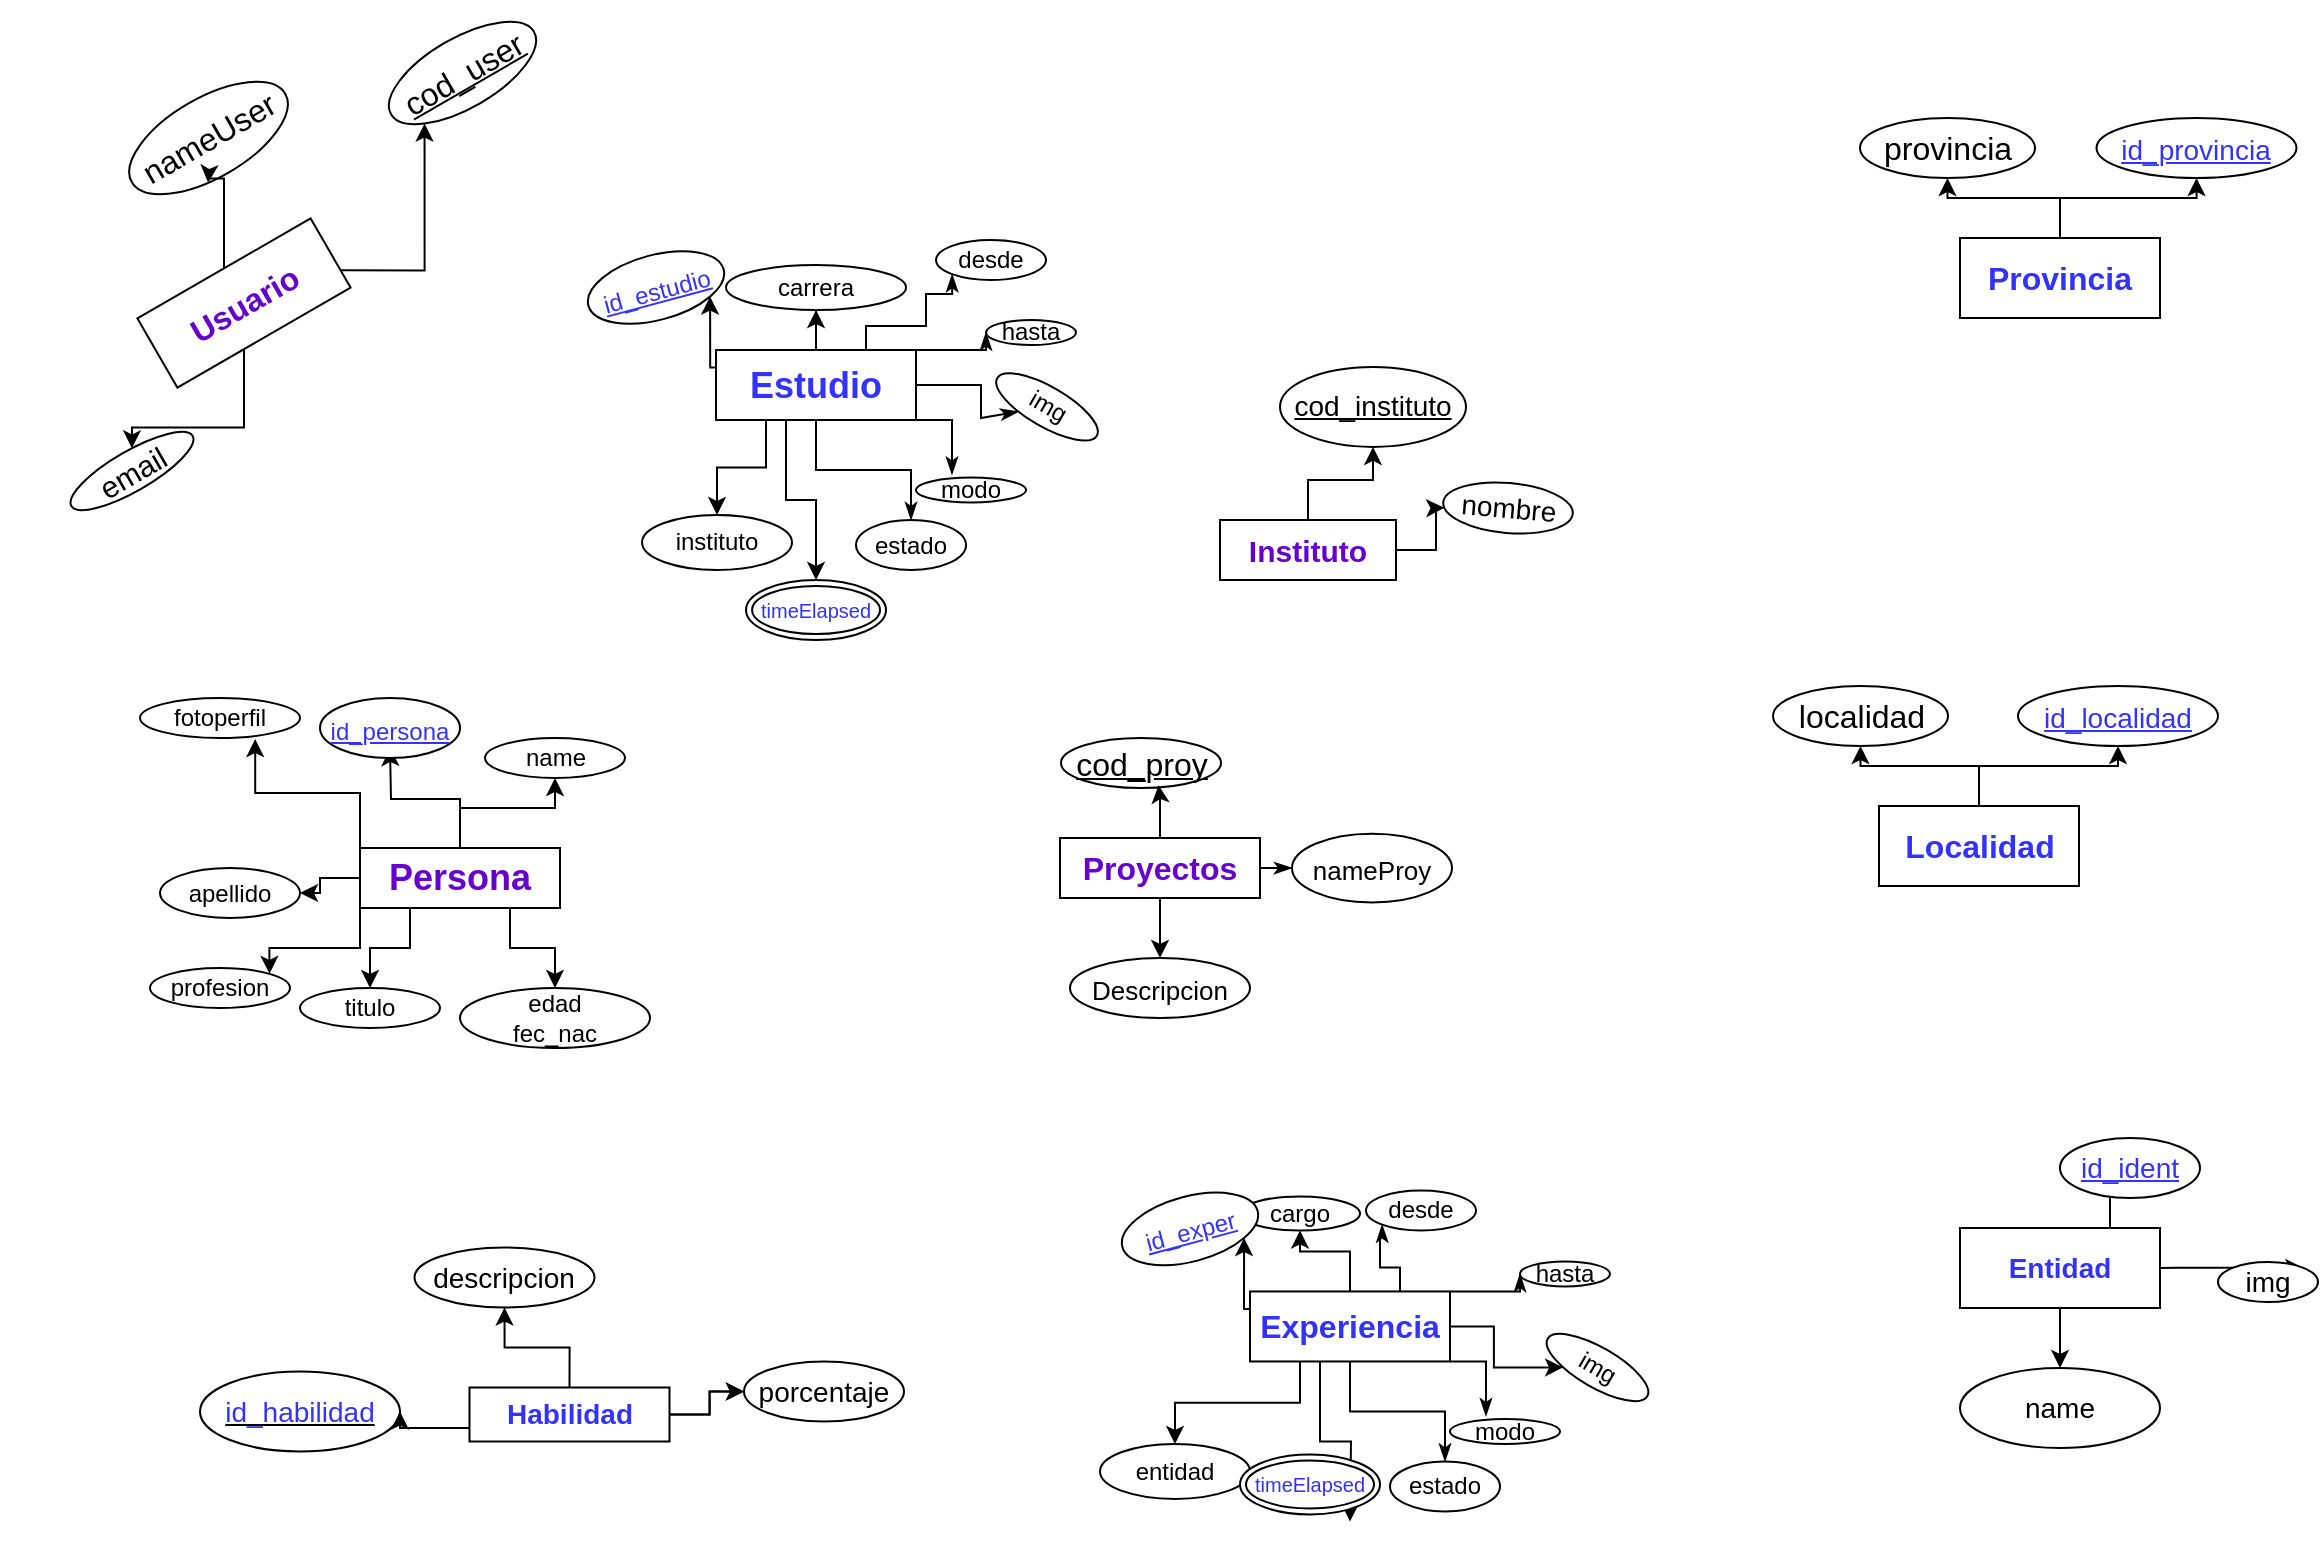 <mxfile version="17.1.3" type="github">
  <diagram id="R2lEEEUBdFMjLlhIrx00" name="Page-1">
    <mxGraphModel dx="983" dy="809" grid="1" gridSize="10" guides="1" tooltips="1" connect="1" arrows="1" fold="1" page="1" pageScale="1" pageWidth="1169" pageHeight="827" math="0" shadow="0" extFonts="Permanent Marker^https://fonts.googleapis.com/css?family=Permanent+Marker">
      <root>
        <mxCell id="0" />
        <mxCell id="1" parent="0" />
        <mxCell id="NU28CYF58h-7oINTEebt-101" style="edgeStyle=orthogonalEdgeStyle;rounded=0;orthogonalLoop=1;jettySize=auto;html=1;exitX=0.75;exitY=0;exitDx=0;exitDy=0;fontSize=14;fontColor=#000000;startArrow=none;startFill=0;endArrow=classic;endFill=1;" edge="1" parent="1" source="NU28CYF58h-7oINTEebt-91" target="NU28CYF58h-7oINTEebt-92">
          <mxGeometry relative="1" as="geometry" />
        </mxCell>
        <mxCell id="NU28CYF58h-7oINTEebt-102" style="edgeStyle=orthogonalEdgeStyle;rounded=0;orthogonalLoop=1;jettySize=auto;html=1;exitX=0.5;exitY=1;exitDx=0;exitDy=0;fontSize=14;fontColor=#000000;startArrow=none;startFill=0;endArrow=classic;endFill=1;" edge="1" parent="1" source="NU28CYF58h-7oINTEebt-91" target="NU28CYF58h-7oINTEebt-93">
          <mxGeometry relative="1" as="geometry" />
        </mxCell>
        <mxCell id="NU28CYF58h-7oINTEebt-91" value="&lt;b&gt;Entidad&lt;/b&gt;" style="whiteSpace=wrap;html=1;align=center;fontSize=14;fontColor=#3333FF;" vertex="1" parent="1">
          <mxGeometry x="990" y="635" width="100" height="40" as="geometry" />
        </mxCell>
        <mxCell id="NU28CYF58h-7oINTEebt-92" value="id_ident" style="ellipse;whiteSpace=wrap;html=1;align=center;fontStyle=4;fontSize=14;fontColor=#3333FF;" vertex="1" parent="1">
          <mxGeometry x="1040" y="590" width="70" height="30" as="geometry" />
        </mxCell>
        <mxCell id="NU28CYF58h-7oINTEebt-93" value="&lt;font color=&quot;#000000&quot;&gt;name&lt;/font&gt;" style="ellipse;whiteSpace=wrap;html=1;align=center;fontSize=14;fontColor=#3333FF;" vertex="1" parent="1">
          <mxGeometry x="990" y="705" width="100" height="40" as="geometry" />
        </mxCell>
        <mxCell id="NU28CYF58h-7oINTEebt-97" style="edgeStyle=orthogonalEdgeStyle;rounded=0;orthogonalLoop=1;jettySize=auto;html=1;exitX=1;exitY=0;exitDx=0;exitDy=0;entryX=1;entryY=0.5;entryDx=0;entryDy=0;fontSize=14;fontColor=#000000;startArrow=classic;startFill=1;endArrow=none;endFill=0;" edge="1" parent="1" source="NU28CYF58h-7oINTEebt-95" target="NU28CYF58h-7oINTEebt-91">
          <mxGeometry relative="1" as="geometry" />
        </mxCell>
        <mxCell id="NU28CYF58h-7oINTEebt-95" value="img" style="ellipse;whiteSpace=wrap;html=1;align=center;fontSize=14;fontColor=#000000;" vertex="1" parent="1">
          <mxGeometry x="1119" y="652" width="50" height="20" as="geometry" />
        </mxCell>
        <mxCell id="NU28CYF58h-7oINTEebt-133" value="" style="group" vertex="1" connectable="0" parent="1">
          <mxGeometry x="80" y="370" width="255" height="175" as="geometry" />
        </mxCell>
        <mxCell id="NU28CYF58h-7oINTEebt-3" value="" style="edgeStyle=orthogonalEdgeStyle;rounded=0;orthogonalLoop=1;jettySize=auto;html=1;fontColor=#6600CC;" edge="1" parent="NU28CYF58h-7oINTEebt-133" source="NU28CYF58h-7oINTEebt-1">
          <mxGeometry relative="1" as="geometry">
            <mxPoint x="125" y="25" as="targetPoint" />
          </mxGeometry>
        </mxCell>
        <mxCell id="NU28CYF58h-7oINTEebt-1" value="&lt;h2&gt;&lt;font color=&quot;#6600cc&quot;&gt;Persona&lt;/font&gt;&lt;/h2&gt;" style="whiteSpace=wrap;html=1;align=center;" vertex="1" parent="NU28CYF58h-7oINTEebt-133">
          <mxGeometry x="110" y="75" width="100" height="30" as="geometry" />
        </mxCell>
        <mxCell id="NU28CYF58h-7oINTEebt-4" value="name" style="ellipse;whiteSpace=wrap;html=1;" vertex="1" parent="NU28CYF58h-7oINTEebt-133">
          <mxGeometry x="172.5" y="20" width="70" height="20" as="geometry" />
        </mxCell>
        <mxCell id="NU28CYF58h-7oINTEebt-5" value="" style="edgeStyle=orthogonalEdgeStyle;rounded=0;orthogonalLoop=1;jettySize=auto;html=1;fontColor=#6600CC;" edge="1" parent="NU28CYF58h-7oINTEebt-133" source="NU28CYF58h-7oINTEebt-1" target="NU28CYF58h-7oINTEebt-4">
          <mxGeometry relative="1" as="geometry" />
        </mxCell>
        <mxCell id="NU28CYF58h-7oINTEebt-6" value="apellido" style="ellipse;whiteSpace=wrap;html=1;" vertex="1" parent="NU28CYF58h-7oINTEebt-133">
          <mxGeometry x="10" y="85" width="70" height="25" as="geometry" />
        </mxCell>
        <mxCell id="NU28CYF58h-7oINTEebt-7" value="" style="edgeStyle=orthogonalEdgeStyle;rounded=0;orthogonalLoop=1;jettySize=auto;html=1;fontColor=#6600CC;" edge="1" parent="NU28CYF58h-7oINTEebt-133" source="NU28CYF58h-7oINTEebt-1" target="NU28CYF58h-7oINTEebt-6">
          <mxGeometry relative="1" as="geometry" />
        </mxCell>
        <mxCell id="NU28CYF58h-7oINTEebt-8" value="&lt;font color=&quot;#000000&quot;&gt;titulo&lt;/font&gt;" style="ellipse;whiteSpace=wrap;html=1;align=center;fontColor=#6600CC;" vertex="1" parent="NU28CYF58h-7oINTEebt-133">
          <mxGeometry x="80" y="145" width="70" height="20" as="geometry" />
        </mxCell>
        <mxCell id="NU28CYF58h-7oINTEebt-11" style="edgeStyle=orthogonalEdgeStyle;rounded=0;orthogonalLoop=1;jettySize=auto;html=1;exitX=0.25;exitY=1;exitDx=0;exitDy=0;fontColor=#6600CC;" edge="1" parent="NU28CYF58h-7oINTEebt-133" source="NU28CYF58h-7oINTEebt-1" target="NU28CYF58h-7oINTEebt-8">
          <mxGeometry relative="1" as="geometry" />
        </mxCell>
        <mxCell id="NU28CYF58h-7oINTEebt-14" value="edad&lt;br&gt;fec_nac" style="ellipse;whiteSpace=wrap;html=1;align=center;fontColor=#000000;" vertex="1" parent="NU28CYF58h-7oINTEebt-133">
          <mxGeometry x="160" y="145" width="95" height="30" as="geometry" />
        </mxCell>
        <mxCell id="NU28CYF58h-7oINTEebt-13" style="edgeStyle=orthogonalEdgeStyle;rounded=0;orthogonalLoop=1;jettySize=auto;html=1;exitX=0.75;exitY=1;exitDx=0;exitDy=0;fontColor=#000000;" edge="1" parent="NU28CYF58h-7oINTEebt-133" source="NU28CYF58h-7oINTEebt-1" target="NU28CYF58h-7oINTEebt-14">
          <mxGeometry relative="1" as="geometry">
            <mxPoint x="185" y="135" as="targetPoint" />
          </mxGeometry>
        </mxCell>
        <mxCell id="NU28CYF58h-7oINTEebt-20" value="fotoperfil" style="ellipse;whiteSpace=wrap;html=1;" vertex="1" parent="NU28CYF58h-7oINTEebt-133">
          <mxGeometry width="80" height="20" as="geometry" />
        </mxCell>
        <mxCell id="NU28CYF58h-7oINTEebt-21" style="edgeStyle=orthogonalEdgeStyle;rounded=0;orthogonalLoop=1;jettySize=auto;html=1;exitX=0;exitY=0;exitDx=0;exitDy=0;entryX=0.72;entryY=1.028;entryDx=0;entryDy=0;entryPerimeter=0;fontSize=18;fontColor=#3333FF;" edge="1" parent="NU28CYF58h-7oINTEebt-133" source="NU28CYF58h-7oINTEebt-1" target="NU28CYF58h-7oINTEebt-20">
          <mxGeometry relative="1" as="geometry" />
        </mxCell>
        <mxCell id="NU28CYF58h-7oINTEebt-25" value="&lt;font color=&quot;#000000&quot;&gt;profesion&lt;/font&gt;" style="ellipse;whiteSpace=wrap;html=1;align=center;fontColor=#6600CC;" vertex="1" parent="NU28CYF58h-7oINTEebt-133">
          <mxGeometry x="5" y="135" width="70" height="20" as="geometry" />
        </mxCell>
        <mxCell id="NU28CYF58h-7oINTEebt-26" style="edgeStyle=orthogonalEdgeStyle;rounded=0;orthogonalLoop=1;jettySize=auto;html=1;exitX=0;exitY=1;exitDx=0;exitDy=0;entryX=1;entryY=0;entryDx=0;entryDy=0;fontSize=18;fontColor=#3333FF;" edge="1" parent="NU28CYF58h-7oINTEebt-133" source="NU28CYF58h-7oINTEebt-1" target="NU28CYF58h-7oINTEebt-25">
          <mxGeometry relative="1" as="geometry">
            <Array as="points">
              <mxPoint x="110" y="125" />
              <mxPoint x="65" y="125" />
            </Array>
          </mxGeometry>
        </mxCell>
        <mxCell id="NU28CYF58h-7oINTEebt-28" value="&lt;font style=&quot;font-size: 12px&quot;&gt;id_persona&lt;/font&gt;" style="ellipse;whiteSpace=wrap;html=1;align=center;fontStyle=4;fontSize=18;fontColor=#3333FF;" vertex="1" parent="NU28CYF58h-7oINTEebt-133">
          <mxGeometry x="90" width="70" height="30" as="geometry" />
        </mxCell>
        <mxCell id="NU28CYF58h-7oINTEebt-134" value="" style="group" vertex="1" connectable="0" parent="1">
          <mxGeometry x="110" y="644.75" width="334.5" height="102" as="geometry" />
        </mxCell>
        <mxCell id="NU28CYF58h-7oINTEebt-80" value="&lt;font color=&quot;#3333ff&quot;&gt;&lt;b&gt;Habilidad&lt;/b&gt;&lt;/font&gt;" style="whiteSpace=wrap;html=1;align=center;fontSize=14;fontColor=#000000;" vertex="1" parent="NU28CYF58h-7oINTEebt-134">
          <mxGeometry x="134.75" y="70" width="100" height="27" as="geometry" />
        </mxCell>
        <mxCell id="NU28CYF58h-7oINTEebt-81" value="descripcion" style="ellipse;whiteSpace=wrap;html=1;fontSize=14;fontColor=#000000;" vertex="1" parent="NU28CYF58h-7oINTEebt-134">
          <mxGeometry x="107.25" width="90" height="30" as="geometry" />
        </mxCell>
        <mxCell id="NU28CYF58h-7oINTEebt-90" style="edgeStyle=orthogonalEdgeStyle;rounded=0;orthogonalLoop=1;jettySize=auto;html=1;exitX=0.5;exitY=0;exitDx=0;exitDy=0;fontSize=14;fontColor=#000000;startArrow=none;startFill=0;endArrow=classic;endFill=1;" edge="1" parent="NU28CYF58h-7oINTEebt-134" source="NU28CYF58h-7oINTEebt-80" target="NU28CYF58h-7oINTEebt-81">
          <mxGeometry relative="1" as="geometry" />
        </mxCell>
        <mxCell id="NU28CYF58h-7oINTEebt-83" value="&lt;font color=&quot;#3333ff&quot;&gt;id_habilidad&lt;/font&gt;" style="ellipse;whiteSpace=wrap;html=1;align=center;fontStyle=4;fontSize=14;fontColor=#000000;" vertex="1" parent="NU28CYF58h-7oINTEebt-134">
          <mxGeometry y="62" width="100" height="40" as="geometry" />
        </mxCell>
        <mxCell id="NU28CYF58h-7oINTEebt-84" style="edgeStyle=orthogonalEdgeStyle;rounded=0;orthogonalLoop=1;jettySize=auto;html=1;exitX=0;exitY=0.75;exitDx=0;exitDy=0;entryX=1;entryY=0.5;entryDx=0;entryDy=0;fontSize=14;fontColor=#000000;startArrow=none;startFill=0;endArrow=classic;endFill=1;" edge="1" parent="NU28CYF58h-7oINTEebt-134" source="NU28CYF58h-7oINTEebt-80" target="NU28CYF58h-7oINTEebt-83">
          <mxGeometry relative="1" as="geometry" />
        </mxCell>
        <mxCell id="NU28CYF58h-7oINTEebt-85" value="porcentaje" style="ellipse;whiteSpace=wrap;html=1;fontSize=14;fontColor=#000000;" vertex="1" parent="NU28CYF58h-7oINTEebt-134">
          <mxGeometry x="272" y="57" width="80" height="30" as="geometry" />
        </mxCell>
        <mxCell id="NU28CYF58h-7oINTEebt-86" value="" style="edgeStyle=orthogonalEdgeStyle;rounded=0;orthogonalLoop=1;jettySize=auto;html=1;fontSize=14;fontColor=#000000;startArrow=none;startFill=0;endArrow=classic;endFill=1;" edge="1" parent="NU28CYF58h-7oINTEebt-134" source="NU28CYF58h-7oINTEebt-80" target="NU28CYF58h-7oINTEebt-85">
          <mxGeometry relative="1" as="geometry" />
        </mxCell>
        <mxCell id="NU28CYF58h-7oINTEebt-87" value="" style="edgeStyle=orthogonalEdgeStyle;rounded=0;orthogonalLoop=1;jettySize=auto;html=1;fontSize=14;fontColor=#000000;startArrow=none;startFill=0;endArrow=classic;endFill=1;" edge="1" parent="NU28CYF58h-7oINTEebt-134" source="NU28CYF58h-7oINTEebt-80" target="NU28CYF58h-7oINTEebt-85">
          <mxGeometry relative="1" as="geometry" />
        </mxCell>
        <mxCell id="NU28CYF58h-7oINTEebt-136" value="" style="group" vertex="1" connectable="0" parent="1">
          <mxGeometry x="299.997" y="139.995" width="443.003" height="201.005" as="geometry" />
        </mxCell>
        <mxCell id="NU28CYF58h-7oINTEebt-16" value="&lt;font color=&quot;#3333ff&quot; style=&quot;font-size: 18px&quot;&gt;&lt;b&gt;Estudio&lt;/b&gt;&lt;/font&gt;" style="whiteSpace=wrap;html=1;align=center;fontColor=#000000;" vertex="1" parent="NU28CYF58h-7oINTEebt-136">
          <mxGeometry x="68.013" y="56.005" width="100" height="35" as="geometry" />
        </mxCell>
        <mxCell id="NU28CYF58h-7oINTEebt-17" value="carrera" style="ellipse;whiteSpace=wrap;html=1;fontColor=#000000;" vertex="1" parent="NU28CYF58h-7oINTEebt-136">
          <mxGeometry x="73.013" y="13.505" width="90" height="22.5" as="geometry" />
        </mxCell>
        <mxCell id="NU28CYF58h-7oINTEebt-18" value="" style="edgeStyle=orthogonalEdgeStyle;rounded=0;orthogonalLoop=1;jettySize=auto;html=1;fontSize=18;fontColor=#3333FF;" edge="1" parent="NU28CYF58h-7oINTEebt-136" source="NU28CYF58h-7oINTEebt-16" target="NU28CYF58h-7oINTEebt-17">
          <mxGeometry relative="1" as="geometry" />
        </mxCell>
        <mxCell id="NU28CYF58h-7oINTEebt-27" value="instituto" style="ellipse;whiteSpace=wrap;html=1;fontColor=#000000;" vertex="1" parent="NU28CYF58h-7oINTEebt-136">
          <mxGeometry x="31.013" y="138.505" width="75" height="27.5" as="geometry" />
        </mxCell>
        <mxCell id="NU28CYF58h-7oINTEebt-31" style="edgeStyle=orthogonalEdgeStyle;rounded=0;orthogonalLoop=1;jettySize=auto;html=1;exitX=0.25;exitY=1;exitDx=0;exitDy=0;fontSize=12;fontColor=#3333FF;" edge="1" parent="NU28CYF58h-7oINTEebt-136" source="NU28CYF58h-7oINTEebt-16" target="NU28CYF58h-7oINTEebt-27">
          <mxGeometry relative="1" as="geometry" />
        </mxCell>
        <mxCell id="NU28CYF58h-7oINTEebt-29" value="&lt;font style=&quot;font-size: 12px&quot;&gt;id_estudio&lt;/font&gt;" style="ellipse;whiteSpace=wrap;html=1;align=center;fontStyle=4;fontSize=18;fontColor=#3333FF;rotation=-15;" vertex="1" parent="NU28CYF58h-7oINTEebt-136">
          <mxGeometry x="3.013" y="8.505" width="70" height="32.5" as="geometry" />
        </mxCell>
        <mxCell id="NU28CYF58h-7oINTEebt-30" style="edgeStyle=orthogonalEdgeStyle;rounded=0;orthogonalLoop=1;jettySize=auto;html=1;exitX=0;exitY=0.25;exitDx=0;exitDy=0;entryX=1;entryY=1;entryDx=0;entryDy=0;fontSize=12;fontColor=#3333FF;" edge="1" parent="NU28CYF58h-7oINTEebt-136" source="NU28CYF58h-7oINTEebt-16" target="NU28CYF58h-7oINTEebt-29">
          <mxGeometry relative="1" as="geometry" />
        </mxCell>
        <mxCell id="NU28CYF58h-7oINTEebt-34" value="img" style="ellipse;whiteSpace=wrap;html=1;fontColor=#000000;rotation=30;" vertex="1" parent="NU28CYF58h-7oINTEebt-136">
          <mxGeometry x="204.763" y="74.465" width="57.5" height="20" as="geometry" />
        </mxCell>
        <mxCell id="NU28CYF58h-7oINTEebt-35" value="" style="edgeStyle=orthogonalEdgeStyle;rounded=0;orthogonalLoop=1;jettySize=auto;html=1;exitX=1;exitY=0.5;exitDx=0;exitDy=0;fontSize=12;fontColor=#3333FF;endArrow=classicThin;startArrow=none;startFill=0;endFill=1;" edge="1" parent="NU28CYF58h-7oINTEebt-136" source="NU28CYF58h-7oINTEebt-16" target="NU28CYF58h-7oINTEebt-34">
          <mxGeometry relative="1" as="geometry">
            <mxPoint x="48.013" y="103.505" as="targetPoint" />
            <mxPoint x="68.013" y="89.755" as="sourcePoint" />
            <Array as="points">
              <mxPoint x="200.513" y="74.005" />
              <mxPoint x="200.513" y="90.005" />
            </Array>
          </mxGeometry>
        </mxCell>
        <mxCell id="NU28CYF58h-7oINTEebt-37" value="estado" style="ellipse;whiteSpace=wrap;html=1;fontColor=#000000;" vertex="1" parent="NU28CYF58h-7oINTEebt-136">
          <mxGeometry x="138.013" y="141.005" width="55" height="25" as="geometry" />
        </mxCell>
        <mxCell id="NU28CYF58h-7oINTEebt-38" value="" style="edgeStyle=orthogonalEdgeStyle;rounded=0;orthogonalLoop=1;jettySize=auto;html=1;fontSize=12;fontColor=#3333FF;startArrow=none;startFill=0;endArrow=classicThin;endFill=1;" edge="1" parent="NU28CYF58h-7oINTEebt-136" source="NU28CYF58h-7oINTEebt-16" target="NU28CYF58h-7oINTEebt-37">
          <mxGeometry relative="1" as="geometry" />
        </mxCell>
        <mxCell id="NU28CYF58h-7oINTEebt-40" value="desde" style="ellipse;whiteSpace=wrap;html=1;fontColor=#000000;" vertex="1" parent="NU28CYF58h-7oINTEebt-136">
          <mxGeometry x="178.013" y="1.005" width="55" height="20" as="geometry" />
        </mxCell>
        <mxCell id="NU28CYF58h-7oINTEebt-39" style="edgeStyle=orthogonalEdgeStyle;rounded=0;orthogonalLoop=1;jettySize=auto;html=1;exitX=0.75;exitY=0;exitDx=0;exitDy=0;fontSize=12;fontColor=#3333FF;startArrow=none;startFill=0;endArrow=classicThin;endFill=1;entryX=0;entryY=1;entryDx=0;entryDy=0;" edge="1" parent="NU28CYF58h-7oINTEebt-136" source="NU28CYF58h-7oINTEebt-16" target="NU28CYF58h-7oINTEebt-40">
          <mxGeometry relative="1" as="geometry">
            <mxPoint x="173.013" y="31.005" as="targetPoint" />
            <Array as="points">
              <mxPoint x="143.013" y="44.005" />
              <mxPoint x="173.013" y="44.005" />
              <mxPoint x="173.013" y="28.005" />
            </Array>
          </mxGeometry>
        </mxCell>
        <mxCell id="NU28CYF58h-7oINTEebt-41" value="hasta" style="ellipse;whiteSpace=wrap;html=1;fontColor=#000000;" vertex="1" parent="NU28CYF58h-7oINTEebt-136">
          <mxGeometry x="203.013" y="41.005" width="45" height="12.5" as="geometry" />
        </mxCell>
        <mxCell id="NU28CYF58h-7oINTEebt-42" style="edgeStyle=orthogonalEdgeStyle;rounded=0;orthogonalLoop=1;jettySize=auto;html=1;exitX=1;exitY=0;exitDx=0;exitDy=0;entryX=0;entryY=0.5;entryDx=0;entryDy=0;fontSize=12;fontColor=#3333FF;startArrow=none;startFill=0;endArrow=classicThin;endFill=1;" edge="1" parent="NU28CYF58h-7oINTEebt-136" source="NU28CYF58h-7oINTEebt-16" target="NU28CYF58h-7oINTEebt-41">
          <mxGeometry relative="1" as="geometry" />
        </mxCell>
        <mxCell id="NU28CYF58h-7oINTEebt-43" value="modo" style="ellipse;whiteSpace=wrap;html=1;fontColor=#000000;" vertex="1" parent="NU28CYF58h-7oINTEebt-136">
          <mxGeometry x="168.013" y="119.755" width="55" height="12.5" as="geometry" />
        </mxCell>
        <mxCell id="NU28CYF58h-7oINTEebt-49" style="edgeStyle=orthogonalEdgeStyle;rounded=0;orthogonalLoop=1;jettySize=auto;html=1;exitX=0.5;exitY=0;exitDx=0;exitDy=0;entryX=0.35;entryY=1;entryDx=0;entryDy=0;entryPerimeter=0;fontSize=10;fontColor=#3333FF;startArrow=classic;startFill=1;endArrow=none;endFill=0;" edge="1" parent="NU28CYF58h-7oINTEebt-136" source="NU28CYF58h-7oINTEebt-47" target="NU28CYF58h-7oINTEebt-16">
          <mxGeometry relative="1" as="geometry" />
        </mxCell>
        <mxCell id="NU28CYF58h-7oINTEebt-47" value="&lt;font style=&quot;font-size: 10px&quot;&gt;timeElapsed&lt;/font&gt;" style="ellipse;shape=doubleEllipse;margin=3;whiteSpace=wrap;html=1;align=center;fontSize=12;fontColor=#3333FF;" vertex="1" parent="NU28CYF58h-7oINTEebt-136">
          <mxGeometry x="83.013" y="171.005" width="70" height="30" as="geometry" />
        </mxCell>
        <mxCell id="NU28CYF58h-7oINTEebt-46" style="edgeStyle=orthogonalEdgeStyle;rounded=0;orthogonalLoop=1;jettySize=auto;html=1;exitX=1;exitY=1;exitDx=0;exitDy=0;entryX=0.327;entryY=-0.115;entryDx=0;entryDy=0;entryPerimeter=0;fontSize=12;fontColor=#3333FF;startArrow=none;startFill=0;endArrow=classicThin;endFill=1;" edge="1" parent="NU28CYF58h-7oINTEebt-136" source="NU28CYF58h-7oINTEebt-16" target="NU28CYF58h-7oINTEebt-43">
          <mxGeometry relative="1" as="geometry" />
        </mxCell>
        <mxCell id="NU28CYF58h-7oINTEebt-104" value="&lt;font color=&quot;#6600cc&quot; size=&quot;1&quot;&gt;&lt;b style=&quot;font-size: 15px&quot;&gt;Instituto&lt;/b&gt;&lt;/font&gt;" style="whiteSpace=wrap;html=1;align=center;fontSize=14;fontColor=#000000;" vertex="1" parent="NU28CYF58h-7oINTEebt-136">
          <mxGeometry x="320.003" y="141.005" width="88" height="30" as="geometry" />
        </mxCell>
        <mxCell id="NU28CYF58h-7oINTEebt-107" value="cod_instituto" style="ellipse;whiteSpace=wrap;html=1;align=center;fontStyle=4;fontSize=14;fontColor=#000000;" vertex="1" parent="NU28CYF58h-7oINTEebt-136">
          <mxGeometry x="350.003" y="64.465" width="93" height="40" as="geometry" />
        </mxCell>
        <mxCell id="NU28CYF58h-7oINTEebt-109" style="edgeStyle=orthogonalEdgeStyle;rounded=0;orthogonalLoop=1;jettySize=auto;html=1;exitX=0.5;exitY=0;exitDx=0;exitDy=0;fontSize=14;fontColor=#000000;startArrow=none;startFill=0;endArrow=classic;endFill=1;" edge="1" parent="NU28CYF58h-7oINTEebt-136" source="NU28CYF58h-7oINTEebt-104" target="NU28CYF58h-7oINTEebt-107">
          <mxGeometry relative="1" as="geometry" />
        </mxCell>
        <mxCell id="NU28CYF58h-7oINTEebt-137" value="" style="group;rotation=-30;" vertex="1" connectable="0" parent="1">
          <mxGeometry x="20" y="132.5" width="291.25" height="115" as="geometry" />
        </mxCell>
        <mxCell id="NU28CYF58h-7oINTEebt-110" value="&lt;b&gt;&lt;font style=&quot;font-size: 16px&quot;&gt;Usuario&lt;/font&gt;&lt;/b&gt;" style="whiteSpace=wrap;html=1;align=center;fontSize=15;fontColor=#6600CC;rotation=-30;" vertex="1" parent="NU28CYF58h-7oINTEebt-137">
          <mxGeometry x="62" y="20" width="100" height="40" as="geometry" />
        </mxCell>
        <mxCell id="NU28CYF58h-7oINTEebt-117" value="&lt;font color=&quot;#000000&quot;&gt;email&lt;/font&gt;" style="ellipse;whiteSpace=wrap;html=1;fontSize=15;fontColor=#6600CC;rotation=-30;" vertex="1" parent="NU28CYF58h-7oINTEebt-137">
          <mxGeometry x="21" y="114" width="70" height="20" as="geometry" />
        </mxCell>
        <mxCell id="NU28CYF58h-7oINTEebt-118" value="" style="edgeStyle=orthogonalEdgeStyle;rounded=0;orthogonalLoop=1;jettySize=auto;html=1;fontSize=16;fontColor=#000000;startArrow=none;startFill=0;endArrow=classic;endFill=1;" edge="1" parent="NU28CYF58h-7oINTEebt-137" source="NU28CYF58h-7oINTEebt-110" target="NU28CYF58h-7oINTEebt-117">
          <mxGeometry relative="1" as="geometry" />
        </mxCell>
        <mxCell id="NU28CYF58h-7oINTEebt-113" value="cod_user" style="ellipse;whiteSpace=wrap;html=1;align=center;fontStyle=4;fontSize=16;fontColor=#000000;rotation=-30;" vertex="1" parent="1">
          <mxGeometry x="200" y="40" width="82.5" height="35" as="geometry" />
        </mxCell>
        <mxCell id="NU28CYF58h-7oINTEebt-115" style="edgeStyle=orthogonalEdgeStyle;rounded=0;orthogonalLoop=1;jettySize=auto;html=1;exitX=1;exitY=0.75;exitDx=0;exitDy=0;entryX=0;entryY=1;entryDx=0;entryDy=0;fontSize=16;fontColor=#000000;startArrow=none;startFill=0;endArrow=classic;endFill=1;" edge="1" parent="1" source="NU28CYF58h-7oINTEebt-110" target="NU28CYF58h-7oINTEebt-113">
          <mxGeometry relative="1" as="geometry" />
        </mxCell>
        <mxCell id="NU28CYF58h-7oINTEebt-112" value="&lt;font color=&quot;#000000&quot;&gt;nameUser&lt;/font&gt;" style="ellipse;whiteSpace=wrap;html=1;align=center;fontSize=16;fontColor=#6600CC;rotation=-30;" vertex="1" parent="1">
          <mxGeometry x="70.0" y="70" width="88.54" height="40" as="geometry" />
        </mxCell>
        <mxCell id="NU28CYF58h-7oINTEebt-111" style="edgeStyle=orthogonalEdgeStyle;rounded=0;orthogonalLoop=1;jettySize=auto;html=1;exitX=0.5;exitY=0;exitDx=0;exitDy=0;fontSize=16;fontColor=#6600CC;startArrow=none;startFill=0;endArrow=classic;endFill=1;" edge="1" parent="1" source="NU28CYF58h-7oINTEebt-110" target="NU28CYF58h-7oINTEebt-112">
          <mxGeometry relative="1" as="geometry">
            <mxPoint x="209" y="185.5" as="targetPoint" />
          </mxGeometry>
        </mxCell>
        <mxCell id="NU28CYF58h-7oINTEebt-138" value="" style="group" vertex="1" connectable="0" parent="1">
          <mxGeometry x="660" y="606.965" width="255" height="178.535" as="geometry" />
        </mxCell>
        <mxCell id="NU28CYF58h-7oINTEebt-62" value="img" style="ellipse;whiteSpace=wrap;html=1;fontColor=#000000;rotation=30;" vertex="1" parent="NU28CYF58h-7oINTEebt-138">
          <mxGeometry x="120" y="87.785" width="57.5" height="20" as="geometry" />
        </mxCell>
        <mxCell id="NU28CYF58h-7oINTEebt-139" value="" style="group" vertex="1" connectable="0" parent="1">
          <mxGeometry x="560" y="610.725" width="255" height="171.005" as="geometry" />
        </mxCell>
        <mxCell id="NU28CYF58h-7oINTEebt-58" value="&lt;font color=&quot;#3333ff&quot; size=&quot;1&quot;&gt;&lt;b style=&quot;font-size: 16px&quot;&gt;Experiencia&lt;/b&gt;&lt;/font&gt;" style="whiteSpace=wrap;html=1;align=center;fontColor=#000000;" vertex="1" parent="NU28CYF58h-7oINTEebt-139">
          <mxGeometry x="75" y="56.005" width="100" height="35" as="geometry" />
        </mxCell>
        <mxCell id="NU28CYF58h-7oINTEebt-59" value="cargo" style="ellipse;whiteSpace=wrap;html=1;fontColor=#000000;" vertex="1" parent="NU28CYF58h-7oINTEebt-139">
          <mxGeometry x="70" y="8.505" width="60" height="17" as="geometry" />
        </mxCell>
        <mxCell id="NU28CYF58h-7oINTEebt-51" value="" style="edgeStyle=orthogonalEdgeStyle;rounded=0;orthogonalLoop=1;jettySize=auto;html=1;fontSize=18;fontColor=#3333FF;" edge="1" parent="NU28CYF58h-7oINTEebt-139" source="NU28CYF58h-7oINTEebt-58" target="NU28CYF58h-7oINTEebt-59">
          <mxGeometry relative="1" as="geometry" />
        </mxCell>
        <mxCell id="NU28CYF58h-7oINTEebt-60" value="entidad" style="ellipse;whiteSpace=wrap;html=1;fontColor=#000000;" vertex="1" parent="NU28CYF58h-7oINTEebt-139">
          <mxGeometry y="132.255" width="75" height="27.5" as="geometry" />
        </mxCell>
        <mxCell id="NU28CYF58h-7oINTEebt-53" style="edgeStyle=orthogonalEdgeStyle;rounded=0;orthogonalLoop=1;jettySize=auto;html=1;exitX=0.25;exitY=1;exitDx=0;exitDy=0;fontSize=12;fontColor=#3333FF;" edge="1" parent="NU28CYF58h-7oINTEebt-139" source="NU28CYF58h-7oINTEebt-58" target="NU28CYF58h-7oINTEebt-60">
          <mxGeometry relative="1" as="geometry" />
        </mxCell>
        <mxCell id="NU28CYF58h-7oINTEebt-61" value="&lt;font style=&quot;font-size: 12px&quot;&gt;id_exper&lt;/font&gt;" style="ellipse;whiteSpace=wrap;html=1;align=center;fontStyle=4;fontSize=18;fontColor=#3333FF;rotation=-15;" vertex="1" parent="NU28CYF58h-7oINTEebt-139">
          <mxGeometry x="10" y="8.505" width="70" height="32.5" as="geometry" />
        </mxCell>
        <mxCell id="NU28CYF58h-7oINTEebt-52" style="edgeStyle=orthogonalEdgeStyle;rounded=0;orthogonalLoop=1;jettySize=auto;html=1;exitX=0;exitY=0.25;exitDx=0;exitDy=0;entryX=1;entryY=1;entryDx=0;entryDy=0;fontSize=12;fontColor=#3333FF;" edge="1" parent="NU28CYF58h-7oINTEebt-139" source="NU28CYF58h-7oINTEebt-58" target="NU28CYF58h-7oINTEebt-61">
          <mxGeometry relative="1" as="geometry" />
        </mxCell>
        <mxCell id="NU28CYF58h-7oINTEebt-64" value="estado" style="ellipse;whiteSpace=wrap;html=1;fontColor=#000000;" vertex="1" parent="NU28CYF58h-7oINTEebt-139">
          <mxGeometry x="145" y="141.005" width="55" height="25" as="geometry" />
        </mxCell>
        <mxCell id="NU28CYF58h-7oINTEebt-54" value="" style="edgeStyle=orthogonalEdgeStyle;rounded=0;orthogonalLoop=1;jettySize=auto;html=1;fontSize=12;fontColor=#3333FF;startArrow=none;startFill=0;endArrow=classicThin;endFill=1;" edge="1" parent="NU28CYF58h-7oINTEebt-139" source="NU28CYF58h-7oINTEebt-58" target="NU28CYF58h-7oINTEebt-64">
          <mxGeometry relative="1" as="geometry" />
        </mxCell>
        <mxCell id="NU28CYF58h-7oINTEebt-65" value="desde" style="ellipse;whiteSpace=wrap;html=1;fontColor=#000000;" vertex="1" parent="NU28CYF58h-7oINTEebt-139">
          <mxGeometry x="133" y="5.505" width="55" height="20" as="geometry" />
        </mxCell>
        <mxCell id="NU28CYF58h-7oINTEebt-55" style="edgeStyle=orthogonalEdgeStyle;rounded=0;orthogonalLoop=1;jettySize=auto;html=1;exitX=0.75;exitY=0;exitDx=0;exitDy=0;fontSize=12;fontColor=#3333FF;startArrow=none;startFill=0;endArrow=classicThin;endFill=1;entryX=0;entryY=1;entryDx=0;entryDy=0;" edge="1" parent="NU28CYF58h-7oINTEebt-139" source="NU28CYF58h-7oINTEebt-58" target="NU28CYF58h-7oINTEebt-65">
          <mxGeometry relative="1" as="geometry">
            <mxPoint x="180" y="31.005" as="targetPoint" />
            <Array as="points">
              <mxPoint x="150" y="44.005" />
              <mxPoint x="140" y="44.005" />
              <mxPoint x="140" y="28.005" />
            </Array>
          </mxGeometry>
        </mxCell>
        <mxCell id="NU28CYF58h-7oINTEebt-66" value="hasta" style="ellipse;whiteSpace=wrap;html=1;fontColor=#000000;" vertex="1" parent="NU28CYF58h-7oINTEebt-139">
          <mxGeometry x="210" y="41.005" width="45" height="12.5" as="geometry" />
        </mxCell>
        <mxCell id="NU28CYF58h-7oINTEebt-56" style="edgeStyle=orthogonalEdgeStyle;rounded=0;orthogonalLoop=1;jettySize=auto;html=1;exitX=1;exitY=0;exitDx=0;exitDy=0;entryX=0;entryY=0.5;entryDx=0;entryDy=0;fontSize=12;fontColor=#3333FF;startArrow=none;startFill=0;endArrow=classicThin;endFill=1;" edge="1" parent="NU28CYF58h-7oINTEebt-139" source="NU28CYF58h-7oINTEebt-58" target="NU28CYF58h-7oINTEebt-66">
          <mxGeometry relative="1" as="geometry" />
        </mxCell>
        <mxCell id="NU28CYF58h-7oINTEebt-67" value="modo" style="ellipse;whiteSpace=wrap;html=1;fontColor=#000000;" vertex="1" parent="NU28CYF58h-7oINTEebt-139">
          <mxGeometry x="175" y="119.755" width="55" height="12.5" as="geometry" />
        </mxCell>
        <mxCell id="NU28CYF58h-7oINTEebt-57" style="edgeStyle=orthogonalEdgeStyle;rounded=0;orthogonalLoop=1;jettySize=auto;html=1;exitX=1;exitY=1;exitDx=0;exitDy=0;entryX=0.327;entryY=-0.115;entryDx=0;entryDy=0;entryPerimeter=0;fontSize=12;fontColor=#3333FF;startArrow=none;startFill=0;endArrow=classicThin;endFill=1;" edge="1" parent="NU28CYF58h-7oINTEebt-139" source="NU28CYF58h-7oINTEebt-58" target="NU28CYF58h-7oINTEebt-67">
          <mxGeometry relative="1" as="geometry" />
        </mxCell>
        <mxCell id="NU28CYF58h-7oINTEebt-68" style="edgeStyle=orthogonalEdgeStyle;rounded=0;orthogonalLoop=1;jettySize=auto;html=1;exitX=0.5;exitY=0;exitDx=0;exitDy=0;entryX=0.35;entryY=1;entryDx=0;entryDy=0;entryPerimeter=0;fontSize=10;fontColor=#3333FF;startArrow=classic;startFill=1;endArrow=none;endFill=0;" edge="1" parent="NU28CYF58h-7oINTEebt-139" target="NU28CYF58h-7oINTEebt-58">
          <mxGeometry relative="1" as="geometry">
            <mxPoint x="125" y="171.005" as="sourcePoint" />
          </mxGeometry>
        </mxCell>
        <mxCell id="NU28CYF58h-7oINTEebt-69" value="&lt;font style=&quot;font-size: 10px&quot;&gt;timeElapsed&lt;/font&gt;" style="ellipse;shape=doubleEllipse;margin=3;whiteSpace=wrap;html=1;align=center;fontSize=12;fontColor=#3333FF;" vertex="1" parent="NU28CYF58h-7oINTEebt-139">
          <mxGeometry x="70" y="137.505" width="70" height="30" as="geometry" />
        </mxCell>
        <mxCell id="NU28CYF58h-7oINTEebt-128" style="edgeStyle=orthogonalEdgeStyle;rounded=0;orthogonalLoop=1;jettySize=auto;html=1;fontSize=13;fontColor=#6600CC;startArrow=classic;startFill=1;endArrow=none;endFill=0;entryX=1;entryY=0.5;entryDx=0;entryDy=0;" edge="1" parent="1" source="NU28CYF58h-7oINTEebt-62" target="NU28CYF58h-7oINTEebt-58">
          <mxGeometry relative="1" as="geometry">
            <mxPoint x="740" y="662.73" as="targetPoint" />
          </mxGeometry>
        </mxCell>
        <mxCell id="NU28CYF58h-7oINTEebt-142" value="" style="group" vertex="1" connectable="0" parent="1">
          <mxGeometry x="540" y="390" width="215" height="165" as="geometry" />
        </mxCell>
        <mxCell id="NU28CYF58h-7oINTEebt-150" style="edgeStyle=orthogonalEdgeStyle;rounded=0;orthogonalLoop=1;jettySize=auto;html=1;exitX=1;exitY=0.5;exitDx=0;exitDy=0;entryX=0;entryY=0.5;entryDx=0;entryDy=0;fontSize=13;fontColor=#6600CC;startArrow=none;startFill=0;endArrow=classicThin;endFill=1;" edge="1" parent="NU28CYF58h-7oINTEebt-142" source="NU28CYF58h-7oINTEebt-119" target="NU28CYF58h-7oINTEebt-120">
          <mxGeometry relative="1" as="geometry" />
        </mxCell>
        <mxCell id="NU28CYF58h-7oINTEebt-119" value="&lt;font color=&quot;#6600cc&quot;&gt;&lt;b&gt;Proyectos&lt;/b&gt;&lt;/font&gt;" style="whiteSpace=wrap;html=1;align=center;fontSize=16;fontColor=#000000;" vertex="1" parent="NU28CYF58h-7oINTEebt-142">
          <mxGeometry y="50" width="100" height="30" as="geometry" />
        </mxCell>
        <mxCell id="NU28CYF58h-7oINTEebt-120" value="&lt;font style=&quot;font-size: 13px&quot;&gt;nameProy&lt;/font&gt;" style="ellipse;whiteSpace=wrap;html=1;fontSize=16;fontColor=#000000;" vertex="1" parent="NU28CYF58h-7oINTEebt-142">
          <mxGeometry x="116" y="47.82" width="80" height="34.37" as="geometry" />
        </mxCell>
        <mxCell id="NU28CYF58h-7oINTEebt-122" value="&lt;font style=&quot;font-size: 13px&quot;&gt;Descripcion&lt;/font&gt;" style="ellipse;whiteSpace=wrap;html=1;fontSize=16;fontColor=#000000;" vertex="1" parent="NU28CYF58h-7oINTEebt-142">
          <mxGeometry x="5" y="110" width="90" height="30" as="geometry" />
        </mxCell>
        <mxCell id="NU28CYF58h-7oINTEebt-123" value="" style="edgeStyle=orthogonalEdgeStyle;rounded=0;orthogonalLoop=1;jettySize=auto;html=1;fontSize=16;fontColor=#000000;startArrow=none;startFill=0;endArrow=classic;endFill=1;" edge="1" parent="NU28CYF58h-7oINTEebt-142" source="NU28CYF58h-7oINTEebt-119" target="NU28CYF58h-7oINTEebt-122">
          <mxGeometry relative="1" as="geometry" />
        </mxCell>
        <mxCell id="NU28CYF58h-7oINTEebt-126" value="cod_proy" style="ellipse;whiteSpace=wrap;html=1;align=center;fontStyle=4;fontSize=16;fontColor=#000000;" vertex="1" parent="NU28CYF58h-7oINTEebt-142">
          <mxGeometry x="0.5" width="80" height="25" as="geometry" />
        </mxCell>
        <mxCell id="NU28CYF58h-7oINTEebt-127" style="edgeStyle=orthogonalEdgeStyle;rounded=0;orthogonalLoop=1;jettySize=auto;html=1;entryX=0.61;entryY=0.944;entryDx=0;entryDy=0;entryPerimeter=0;fontSize=13;fontColor=#6600CC;startArrow=none;startFill=0;endArrow=classic;endFill=1;" edge="1" parent="NU28CYF58h-7oINTEebt-142" source="NU28CYF58h-7oINTEebt-119" target="NU28CYF58h-7oINTEebt-126">
          <mxGeometry relative="1" as="geometry" />
        </mxCell>
        <mxCell id="NU28CYF58h-7oINTEebt-143" value="" style="group" vertex="1" connectable="0" parent="1">
          <mxGeometry x="940" y="80" width="218.25" height="100" as="geometry" />
        </mxCell>
        <mxCell id="NU28CYF58h-7oINTEebt-77" value="&lt;b&gt;Provincia&lt;/b&gt;" style="whiteSpace=wrap;html=1;align=center;fontSize=16;fontColor=#3333FF;" vertex="1" parent="NU28CYF58h-7oINTEebt-143">
          <mxGeometry x="50" y="60" width="100" height="40" as="geometry" />
        </mxCell>
        <mxCell id="NU28CYF58h-7oINTEebt-78" value="&lt;font style=&quot;font-size: 14px&quot;&gt;id_provincia&lt;/font&gt;" style="ellipse;whiteSpace=wrap;html=1;align=center;fontStyle=4;fontSize=16;fontColor=#3333FF;" vertex="1" parent="NU28CYF58h-7oINTEebt-143">
          <mxGeometry x="118.25" width="100" height="30" as="geometry" />
        </mxCell>
        <mxCell id="NU28CYF58h-7oINTEebt-75" style="edgeStyle=orthogonalEdgeStyle;rounded=0;orthogonalLoop=1;jettySize=auto;html=1;exitX=0.5;exitY=0;exitDx=0;exitDy=0;fontSize=14;fontColor=#3333FF;startArrow=none;startFill=0;endArrow=classic;endFill=1;" edge="1" parent="NU28CYF58h-7oINTEebt-143" source="NU28CYF58h-7oINTEebt-77" target="NU28CYF58h-7oINTEebt-78">
          <mxGeometry relative="1" as="geometry" />
        </mxCell>
        <mxCell id="NU28CYF58h-7oINTEebt-79" value="&lt;font color=&quot;#000000&quot;&gt;provincia&lt;/font&gt;" style="ellipse;whiteSpace=wrap;html=1;fontSize=16;fontColor=#3333FF;" vertex="1" parent="NU28CYF58h-7oINTEebt-143">
          <mxGeometry width="87.5" height="30" as="geometry" />
        </mxCell>
        <mxCell id="NU28CYF58h-7oINTEebt-76" value="" style="edgeStyle=orthogonalEdgeStyle;rounded=0;orthogonalLoop=1;jettySize=auto;html=1;fontSize=14;fontColor=#3333FF;startArrow=none;startFill=0;endArrow=classic;endFill=1;" edge="1" parent="NU28CYF58h-7oINTEebt-143" source="NU28CYF58h-7oINTEebt-77" target="NU28CYF58h-7oINTEebt-79">
          <mxGeometry relative="1" as="geometry" />
        </mxCell>
        <mxCell id="NU28CYF58h-7oINTEebt-144" value="" style="group" vertex="1" connectable="0" parent="1">
          <mxGeometry x="896.5" y="364" width="222.5" height="100" as="geometry" />
        </mxCell>
        <mxCell id="NU28CYF58h-7oINTEebt-70" value="&lt;b&gt;Localidad&lt;/b&gt;" style="whiteSpace=wrap;html=1;align=center;fontSize=16;fontColor=#3333FF;" vertex="1" parent="NU28CYF58h-7oINTEebt-144">
          <mxGeometry x="53" y="60" width="100" height="40" as="geometry" />
        </mxCell>
        <mxCell id="NU28CYF58h-7oINTEebt-71" value="&lt;font style=&quot;font-size: 14px&quot;&gt;id_localidad&lt;/font&gt;" style="ellipse;whiteSpace=wrap;html=1;align=center;fontStyle=4;fontSize=16;fontColor=#3333FF;" vertex="1" parent="NU28CYF58h-7oINTEebt-144">
          <mxGeometry x="122.5" width="100" height="30" as="geometry" />
        </mxCell>
        <mxCell id="NU28CYF58h-7oINTEebt-72" style="edgeStyle=orthogonalEdgeStyle;rounded=0;orthogonalLoop=1;jettySize=auto;html=1;exitX=0.5;exitY=0;exitDx=0;exitDy=0;fontSize=14;fontColor=#3333FF;startArrow=none;startFill=0;endArrow=classic;endFill=1;" edge="1" parent="NU28CYF58h-7oINTEebt-144" source="NU28CYF58h-7oINTEebt-70" target="NU28CYF58h-7oINTEebt-71">
          <mxGeometry relative="1" as="geometry" />
        </mxCell>
        <mxCell id="NU28CYF58h-7oINTEebt-73" value="&lt;font color=&quot;#000000&quot;&gt;localidad&lt;/font&gt;" style="ellipse;whiteSpace=wrap;html=1;fontSize=16;fontColor=#3333FF;" vertex="1" parent="NU28CYF58h-7oINTEebt-144">
          <mxGeometry width="87.5" height="30" as="geometry" />
        </mxCell>
        <mxCell id="NU28CYF58h-7oINTEebt-74" value="" style="edgeStyle=orthogonalEdgeStyle;rounded=0;orthogonalLoop=1;jettySize=auto;html=1;fontSize=14;fontColor=#3333FF;startArrow=none;startFill=0;endArrow=classic;endFill=1;" edge="1" parent="NU28CYF58h-7oINTEebt-144" source="NU28CYF58h-7oINTEebt-70" target="NU28CYF58h-7oINTEebt-73">
          <mxGeometry relative="1" as="geometry" />
        </mxCell>
        <mxCell id="NU28CYF58h-7oINTEebt-145" value="" style="group" vertex="1" connectable="0" parent="1">
          <mxGeometry x="690" y="132.5" width="107.466" height="157.785" as="geometry" />
        </mxCell>
        <mxCell id="NU28CYF58h-7oINTEebt-105" value="nombre" style="ellipse;whiteSpace=wrap;html=1;fontSize=14;fontColor=#000000;rotation=5;" vertex="1" parent="NU28CYF58h-7oINTEebt-145">
          <mxGeometry x="41.51" y="130" width="64.99" height="25" as="geometry" />
        </mxCell>
        <mxCell id="NU28CYF58h-7oINTEebt-106" value="" style="edgeStyle=orthogonalEdgeStyle;rounded=0;orthogonalLoop=1;jettySize=auto;html=1;fontSize=14;fontColor=#000000;startArrow=none;startFill=0;endArrow=classic;endFill=1;" edge="1" parent="1" source="NU28CYF58h-7oINTEebt-104" target="NU28CYF58h-7oINTEebt-105">
          <mxGeometry relative="1" as="geometry" />
        </mxCell>
      </root>
    </mxGraphModel>
  </diagram>
</mxfile>
